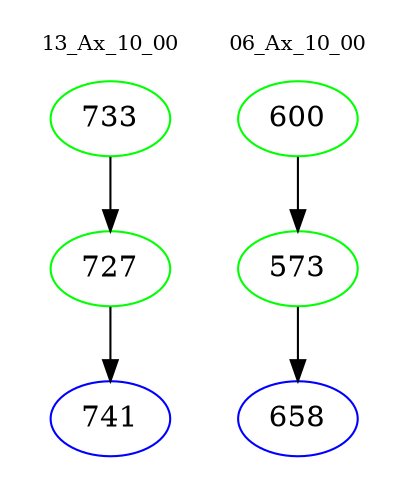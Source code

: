 digraph{
subgraph cluster_0 {
color = white
label = "13_Ax_10_00";
fontsize=10;
T0_733 [label="733", color="green"]
T0_733 -> T0_727 [color="black"]
T0_727 [label="727", color="green"]
T0_727 -> T0_741 [color="black"]
T0_741 [label="741", color="blue"]
}
subgraph cluster_1 {
color = white
label = "06_Ax_10_00";
fontsize=10;
T1_600 [label="600", color="green"]
T1_600 -> T1_573 [color="black"]
T1_573 [label="573", color="green"]
T1_573 -> T1_658 [color="black"]
T1_658 [label="658", color="blue"]
}
}

